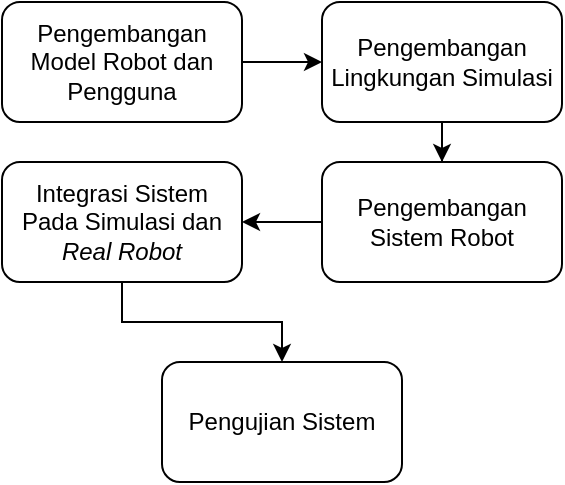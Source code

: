 <mxfile version="14.8.0" type="device"><diagram id="JCFBySVXCv210-00ZA4d" name="Page-1"><mxGraphModel dx="652" dy="379" grid="1" gridSize="10" guides="1" tooltips="1" connect="1" arrows="1" fold="1" page="1" pageScale="1" pageWidth="100" pageHeight="100" math="0" shadow="0"><root><mxCell id="0"/><mxCell id="1" parent="0"/><mxCell id="3kX1Zbys5GMWZIILCREL-7" style="edgeStyle=orthogonalEdgeStyle;rounded=0;orthogonalLoop=1;jettySize=auto;html=1;" edge="1" parent="1" source="3kX1Zbys5GMWZIILCREL-2" target="3kX1Zbys5GMWZIILCREL-3"><mxGeometry relative="1" as="geometry"/></mxCell><mxCell id="3kX1Zbys5GMWZIILCREL-2" value="&lt;span&gt;Pengembangan Model Robot dan Pengguna&lt;/span&gt;" style="rounded=1;whiteSpace=wrap;html=1;" vertex="1" parent="1"><mxGeometry x="60" y="30" width="120" height="60" as="geometry"/></mxCell><mxCell id="3kX1Zbys5GMWZIILCREL-8" style="edgeStyle=orthogonalEdgeStyle;rounded=0;orthogonalLoop=1;jettySize=auto;html=1;entryX=0.5;entryY=0;entryDx=0;entryDy=0;" edge="1" parent="1" source="3kX1Zbys5GMWZIILCREL-3" target="3kX1Zbys5GMWZIILCREL-5"><mxGeometry relative="1" as="geometry"/></mxCell><mxCell id="3kX1Zbys5GMWZIILCREL-3" value="Pengembangan Lingkungan Simulasi" style="rounded=1;whiteSpace=wrap;html=1;" vertex="1" parent="1"><mxGeometry x="220" y="30" width="120" height="60" as="geometry"/></mxCell><mxCell id="3kX1Zbys5GMWZIILCREL-11" style="edgeStyle=orthogonalEdgeStyle;rounded=0;orthogonalLoop=1;jettySize=auto;html=1;entryX=0.5;entryY=0;entryDx=0;entryDy=0;" edge="1" parent="1" source="3kX1Zbys5GMWZIILCREL-4" target="3kX1Zbys5GMWZIILCREL-6"><mxGeometry relative="1" as="geometry"/></mxCell><mxCell id="3kX1Zbys5GMWZIILCREL-4" value="Integrasi Sistem &lt;br&gt;Pada Simulasi dan &lt;i&gt;Real Robot&lt;/i&gt;" style="rounded=1;whiteSpace=wrap;html=1;" vertex="1" parent="1"><mxGeometry x="60" y="110" width="120" height="60" as="geometry"/></mxCell><mxCell id="3kX1Zbys5GMWZIILCREL-9" style="edgeStyle=orthogonalEdgeStyle;rounded=0;orthogonalLoop=1;jettySize=auto;html=1;entryX=1;entryY=0.5;entryDx=0;entryDy=0;" edge="1" parent="1" source="3kX1Zbys5GMWZIILCREL-5" target="3kX1Zbys5GMWZIILCREL-4"><mxGeometry relative="1" as="geometry"/></mxCell><mxCell id="3kX1Zbys5GMWZIILCREL-5" value="Pengembangan Sistem Robot" style="rounded=1;whiteSpace=wrap;html=1;" vertex="1" parent="1"><mxGeometry x="220" y="110" width="120" height="60" as="geometry"/></mxCell><mxCell id="3kX1Zbys5GMWZIILCREL-6" value="Pengujian Sistem" style="rounded=1;whiteSpace=wrap;html=1;" vertex="1" parent="1"><mxGeometry x="140" y="210" width="120" height="60" as="geometry"/></mxCell></root></mxGraphModel></diagram></mxfile>